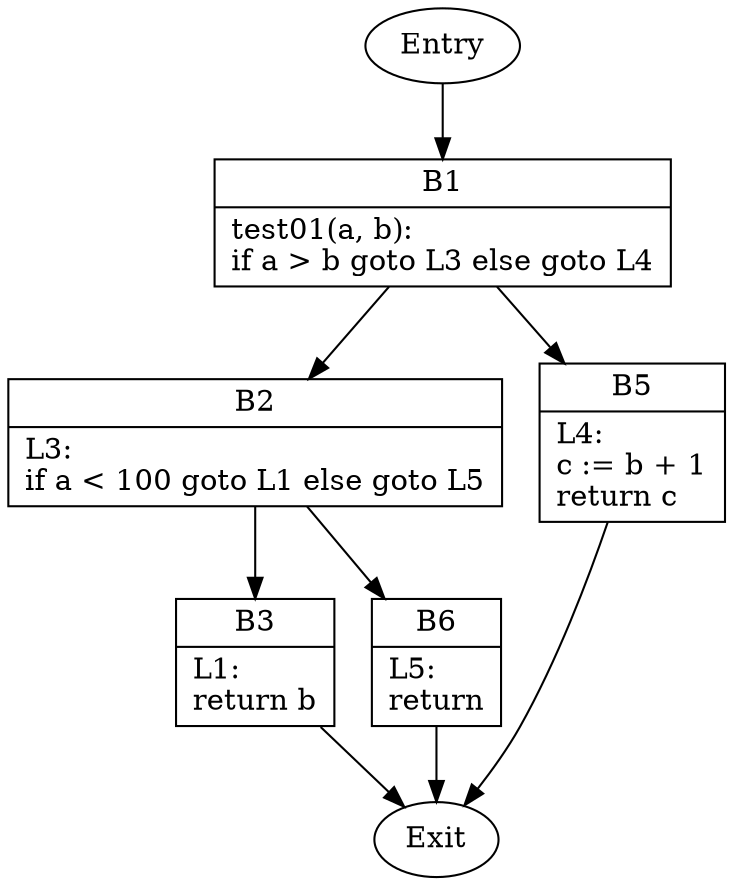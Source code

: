 digraph CFG {
    B1 [shape=record label="{B1|test01(a, b):\lif a \> b goto L3 else goto L4\l}"];
    B2 [shape=record label="{B2|L3:\lif a \< 100 goto L1 else goto L5\l}"];
    B3 [shape=record label="{B3|L1:\lreturn b\l}"];
    B5 [shape=record label="{B5|L4:\lc := b + 1\lreturn c\l}"];
    B6 [shape=record label="{B6|L5:\lreturn\l}"];
    Entry -> B1;
    B1 -> B2;
    B1 -> B5;
    B2 -> B3;
    B2 -> B6;
    B3 -> Exit;
    B5 -> Exit;
    B6 -> Exit;
}
